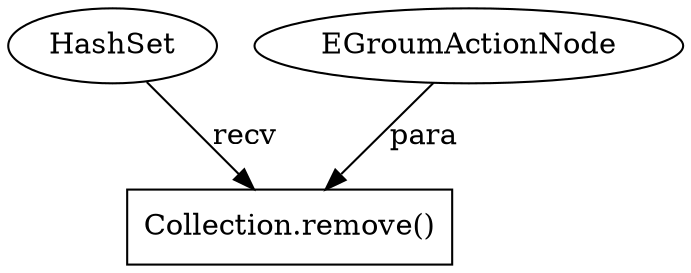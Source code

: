 digraph "9168" {
1 [label="Collection.remove()" shape=box]
2 [label="HashSet" shape=ellipse]
3 [label="EGroumActionNode" shape=ellipse]
2 -> 1 [label="recv"];
3 -> 1 [label="para"];
}